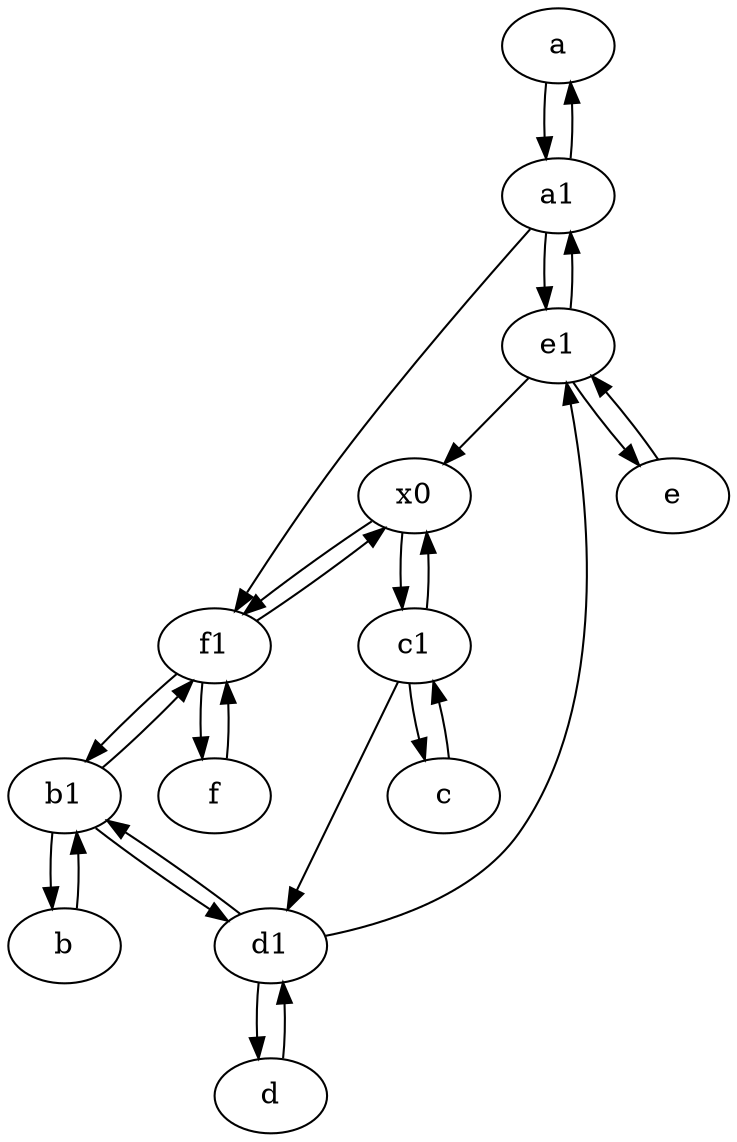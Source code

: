 digraph  {
	a [pos="40,10!"];
	a1 [pos="40,15!"];
	f [pos="15,45!"];
	c [pos="20,10!"];
	d [pos="20,30!"];
	f1;
	x0;
	b1 [pos="45,20!"];
	e [pos="30,50!"];
	b [pos="50,20!"];
	d1 [pos="25,30!"];
	e1 [pos="25,45!"];
	c1 [pos="30,15!"];
	f1 -> x0;
	c1 -> c;
	d1 -> d;
	e1 -> e;
	c -> c1;
	b -> b1;
	d -> d1;
	a1 -> e1;
	x0 -> f1;
	b1 -> b;
	f1 -> f;
	d1 -> e1;
	e1 -> x0;
	e -> e1;
	f -> f1;
	a -> a1;
	c1 -> d1;
	b1 -> f1;
	d1 -> b1;
	a1 -> f1;
	e1 -> a1;
	b1 -> d1;
	f1 -> b1;
	x0 -> c1;
	a1 -> a;
	c1 -> x0;

	}